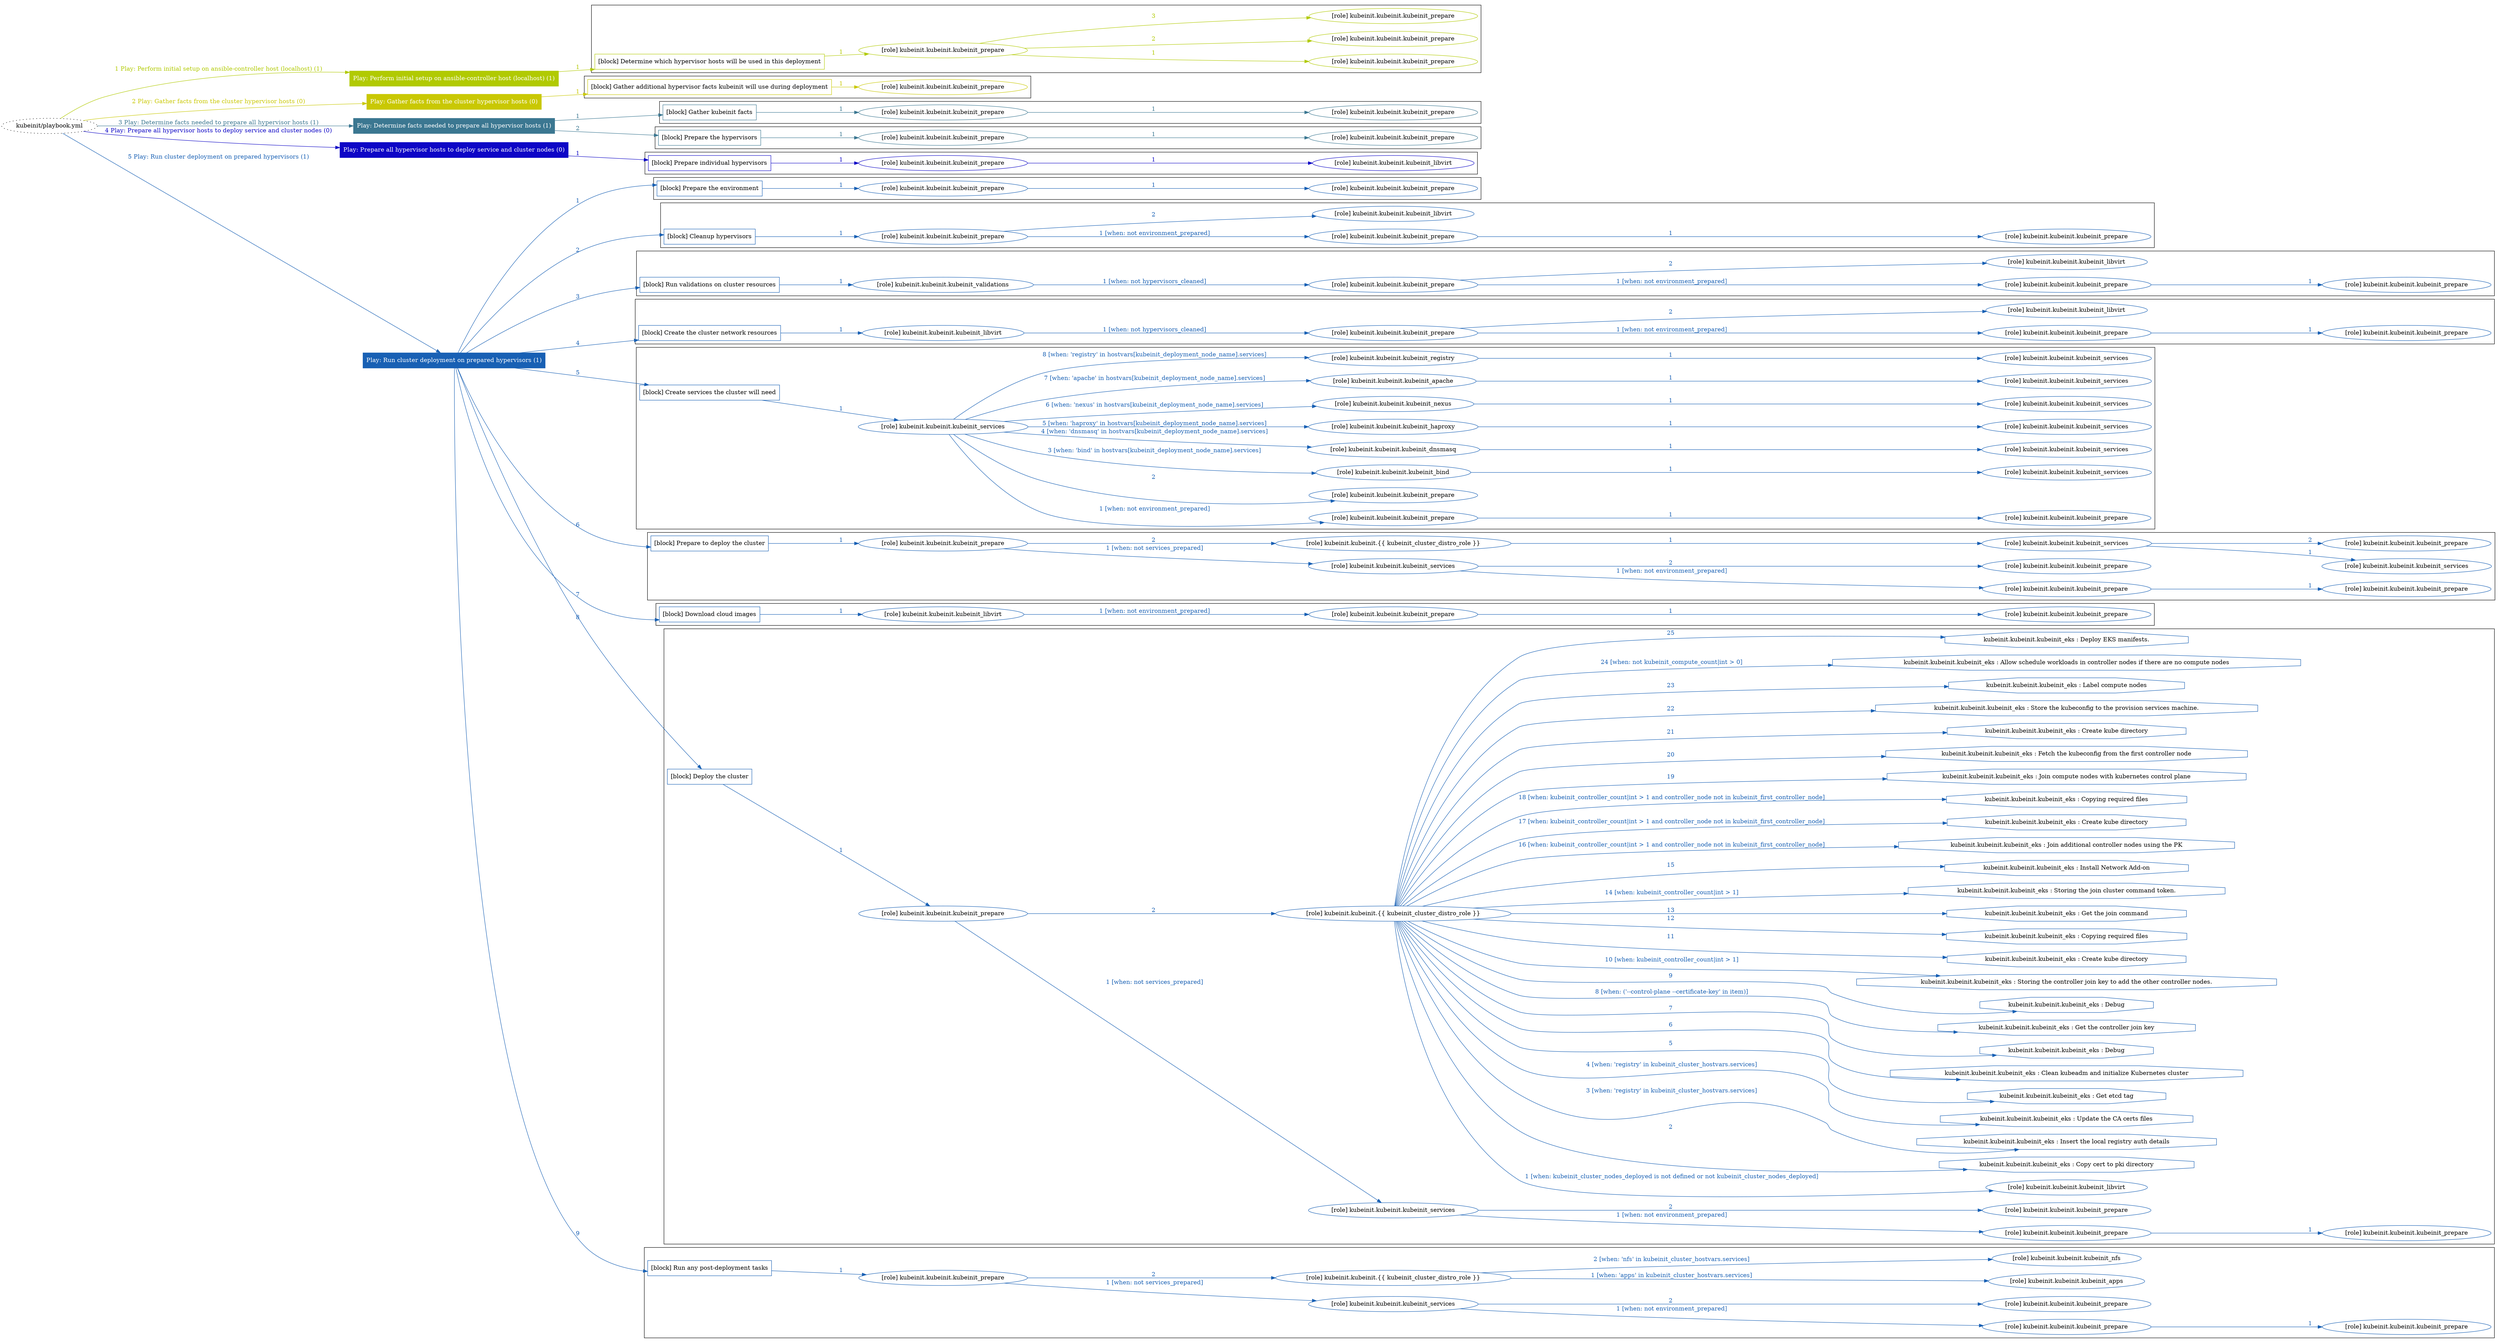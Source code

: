 digraph {
	graph [concentrate=true ordering=in rankdir=LR ratio=fill]
	edge [esep=5 sep=10]
	"kubeinit/playbook.yml" [URL="/home/runner/work/kubeinit/kubeinit/kubeinit/playbook.yml" id=playbook_77372e13 style=dotted]
	"kubeinit/playbook.yml" -> play_0e3b3af1 [label="1 Play: Perform initial setup on ansible-controller host (localhost) (1)" color="#b1ca02" fontcolor="#b1ca02" id=edge_playbook_77372e13_play_0e3b3af1 labeltooltip="1 Play: Perform initial setup on ansible-controller host (localhost) (1)" tooltip="1 Play: Perform initial setup on ansible-controller host (localhost) (1)"]
	subgraph "Play: Perform initial setup on ansible-controller host (localhost) (1)" {
		play_0e3b3af1 [label="Play: Perform initial setup on ansible-controller host (localhost) (1)" URL="/home/runner/work/kubeinit/kubeinit/kubeinit/playbook.yml" color="#b1ca02" fontcolor="#ffffff" id=play_0e3b3af1 shape=box style=filled tooltip=localhost]
		play_0e3b3af1 -> block_0445eff0 [label=1 color="#b1ca02" fontcolor="#b1ca02" id=edge_1_play_0e3b3af1_block_0445eff0 labeltooltip=1 tooltip=1]
		subgraph cluster_block_0445eff0 {
			block_0445eff0 [label="[block] Determine which hypervisor hosts will be used in this deployment" URL="/home/runner/work/kubeinit/kubeinit/kubeinit/playbook.yml" color="#b1ca02" id=block_0445eff0 labeltooltip="Determine which hypervisor hosts will be used in this deployment" shape=box tooltip="Determine which hypervisor hosts will be used in this deployment"]
			block_0445eff0 -> role_f503de17 [label="1 " color="#b1ca02" fontcolor="#b1ca02" id=edge_1_block_0445eff0_role_f503de17 labeltooltip="1 " tooltip="1 "]
			subgraph "kubeinit.kubeinit.kubeinit_prepare" {
				role_f503de17 [label="[role] kubeinit.kubeinit.kubeinit_prepare" URL="/home/runner/work/kubeinit/kubeinit/kubeinit/playbook.yml" color="#b1ca02" id=role_f503de17 tooltip="kubeinit.kubeinit.kubeinit_prepare"]
				role_f503de17 -> role_77267ca1 [label="1 " color="#b1ca02" fontcolor="#b1ca02" id=edge_1_role_f503de17_role_77267ca1 labeltooltip="1 " tooltip="1 "]
				subgraph "kubeinit.kubeinit.kubeinit_prepare" {
					role_77267ca1 [label="[role] kubeinit.kubeinit.kubeinit_prepare" URL="/home/runner/.ansible/collections/ansible_collections/kubeinit/kubeinit/roles/kubeinit_prepare/tasks/build_hypervisors_group.yml" color="#b1ca02" id=role_77267ca1 tooltip="kubeinit.kubeinit.kubeinit_prepare"]
				}
				role_f503de17 -> role_f9009175 [label="2 " color="#b1ca02" fontcolor="#b1ca02" id=edge_2_role_f503de17_role_f9009175 labeltooltip="2 " tooltip="2 "]
				subgraph "kubeinit.kubeinit.kubeinit_prepare" {
					role_f9009175 [label="[role] kubeinit.kubeinit.kubeinit_prepare" URL="/home/runner/.ansible/collections/ansible_collections/kubeinit/kubeinit/roles/kubeinit_prepare/tasks/build_hypervisors_group.yml" color="#b1ca02" id=role_f9009175 tooltip="kubeinit.kubeinit.kubeinit_prepare"]
				}
				role_f503de17 -> role_94e6b5bd [label="3 " color="#b1ca02" fontcolor="#b1ca02" id=edge_3_role_f503de17_role_94e6b5bd labeltooltip="3 " tooltip="3 "]
				subgraph "kubeinit.kubeinit.kubeinit_prepare" {
					role_94e6b5bd [label="[role] kubeinit.kubeinit.kubeinit_prepare" URL="/home/runner/.ansible/collections/ansible_collections/kubeinit/kubeinit/roles/kubeinit_prepare/tasks/build_hypervisors_group.yml" color="#b1ca02" id=role_94e6b5bd tooltip="kubeinit.kubeinit.kubeinit_prepare"]
				}
			}
		}
	}
	"kubeinit/playbook.yml" -> play_bf32e23f [label="2 Play: Gather facts from the cluster hypervisor hosts (0)" color="#c9c803" fontcolor="#c9c803" id=edge_playbook_77372e13_play_bf32e23f labeltooltip="2 Play: Gather facts from the cluster hypervisor hosts (0)" tooltip="2 Play: Gather facts from the cluster hypervisor hosts (0)"]
	subgraph "Play: Gather facts from the cluster hypervisor hosts (0)" {
		play_bf32e23f [label="Play: Gather facts from the cluster hypervisor hosts (0)" URL="/home/runner/work/kubeinit/kubeinit/kubeinit/playbook.yml" color="#c9c803" fontcolor="#ffffff" id=play_bf32e23f shape=box style=filled tooltip="Play: Gather facts from the cluster hypervisor hosts (0)"]
		play_bf32e23f -> block_5cc0347c [label=1 color="#c9c803" fontcolor="#c9c803" id=edge_1_play_bf32e23f_block_5cc0347c labeltooltip=1 tooltip=1]
		subgraph cluster_block_5cc0347c {
			block_5cc0347c [label="[block] Gather additional hypervisor facts kubeinit will use during deployment" URL="/home/runner/work/kubeinit/kubeinit/kubeinit/playbook.yml" color="#c9c803" id=block_5cc0347c labeltooltip="Gather additional hypervisor facts kubeinit will use during deployment" shape=box tooltip="Gather additional hypervisor facts kubeinit will use during deployment"]
			block_5cc0347c -> role_4f2d93f0 [label="1 " color="#c9c803" fontcolor="#c9c803" id=edge_1_block_5cc0347c_role_4f2d93f0 labeltooltip="1 " tooltip="1 "]
			subgraph "kubeinit.kubeinit.kubeinit_prepare" {
				role_4f2d93f0 [label="[role] kubeinit.kubeinit.kubeinit_prepare" URL="/home/runner/work/kubeinit/kubeinit/kubeinit/playbook.yml" color="#c9c803" id=role_4f2d93f0 tooltip="kubeinit.kubeinit.kubeinit_prepare"]
			}
		}
	}
	"kubeinit/playbook.yml" -> play_d82f750b [label="3 Play: Determine facts needed to prepare all hypervisor hosts (1)" color="#3b7791" fontcolor="#3b7791" id=edge_playbook_77372e13_play_d82f750b labeltooltip="3 Play: Determine facts needed to prepare all hypervisor hosts (1)" tooltip="3 Play: Determine facts needed to prepare all hypervisor hosts (1)"]
	subgraph "Play: Determine facts needed to prepare all hypervisor hosts (1)" {
		play_d82f750b [label="Play: Determine facts needed to prepare all hypervisor hosts (1)" URL="/home/runner/work/kubeinit/kubeinit/kubeinit/playbook.yml" color="#3b7791" fontcolor="#ffffff" id=play_d82f750b shape=box style=filled tooltip=localhost]
		play_d82f750b -> block_bbc4fa5a [label=1 color="#3b7791" fontcolor="#3b7791" id=edge_1_play_d82f750b_block_bbc4fa5a labeltooltip=1 tooltip=1]
		subgraph cluster_block_bbc4fa5a {
			block_bbc4fa5a [label="[block] Gather kubeinit facts" URL="/home/runner/work/kubeinit/kubeinit/kubeinit/playbook.yml" color="#3b7791" id=block_bbc4fa5a labeltooltip="Gather kubeinit facts" shape=box tooltip="Gather kubeinit facts"]
			block_bbc4fa5a -> role_95f2d447 [label="1 " color="#3b7791" fontcolor="#3b7791" id=edge_1_block_bbc4fa5a_role_95f2d447 labeltooltip="1 " tooltip="1 "]
			subgraph "kubeinit.kubeinit.kubeinit_prepare" {
				role_95f2d447 [label="[role] kubeinit.kubeinit.kubeinit_prepare" URL="/home/runner/work/kubeinit/kubeinit/kubeinit/playbook.yml" color="#3b7791" id=role_95f2d447 tooltip="kubeinit.kubeinit.kubeinit_prepare"]
				role_95f2d447 -> role_7cb3fdc5 [label="1 " color="#3b7791" fontcolor="#3b7791" id=edge_1_role_95f2d447_role_7cb3fdc5 labeltooltip="1 " tooltip="1 "]
				subgraph "kubeinit.kubeinit.kubeinit_prepare" {
					role_7cb3fdc5 [label="[role] kubeinit.kubeinit.kubeinit_prepare" URL="/home/runner/.ansible/collections/ansible_collections/kubeinit/kubeinit/roles/kubeinit_prepare/tasks/gather_kubeinit_facts.yml" color="#3b7791" id=role_7cb3fdc5 tooltip="kubeinit.kubeinit.kubeinit_prepare"]
				}
			}
		}
		play_d82f750b -> block_ba7059ae [label=2 color="#3b7791" fontcolor="#3b7791" id=edge_2_play_d82f750b_block_ba7059ae labeltooltip=2 tooltip=2]
		subgraph cluster_block_ba7059ae {
			block_ba7059ae [label="[block] Prepare the hypervisors" URL="/home/runner/work/kubeinit/kubeinit/kubeinit/playbook.yml" color="#3b7791" id=block_ba7059ae labeltooltip="Prepare the hypervisors" shape=box tooltip="Prepare the hypervisors"]
			block_ba7059ae -> role_74ba3f06 [label="1 " color="#3b7791" fontcolor="#3b7791" id=edge_1_block_ba7059ae_role_74ba3f06 labeltooltip="1 " tooltip="1 "]
			subgraph "kubeinit.kubeinit.kubeinit_prepare" {
				role_74ba3f06 [label="[role] kubeinit.kubeinit.kubeinit_prepare" URL="/home/runner/work/kubeinit/kubeinit/kubeinit/playbook.yml" color="#3b7791" id=role_74ba3f06 tooltip="kubeinit.kubeinit.kubeinit_prepare"]
				role_74ba3f06 -> role_673b4399 [label="1 " color="#3b7791" fontcolor="#3b7791" id=edge_1_role_74ba3f06_role_673b4399 labeltooltip="1 " tooltip="1 "]
				subgraph "kubeinit.kubeinit.kubeinit_prepare" {
					role_673b4399 [label="[role] kubeinit.kubeinit.kubeinit_prepare" URL="/home/runner/.ansible/collections/ansible_collections/kubeinit/kubeinit/roles/kubeinit_prepare/tasks/gather_kubeinit_facts.yml" color="#3b7791" id=role_673b4399 tooltip="kubeinit.kubeinit.kubeinit_prepare"]
				}
			}
		}
	}
	"kubeinit/playbook.yml" -> play_a57d50a4 [label="4 Play: Prepare all hypervisor hosts to deploy service and cluster nodes (0)" color="#0e06c6" fontcolor="#0e06c6" id=edge_playbook_77372e13_play_a57d50a4 labeltooltip="4 Play: Prepare all hypervisor hosts to deploy service and cluster nodes (0)" tooltip="4 Play: Prepare all hypervisor hosts to deploy service and cluster nodes (0)"]
	subgraph "Play: Prepare all hypervisor hosts to deploy service and cluster nodes (0)" {
		play_a57d50a4 [label="Play: Prepare all hypervisor hosts to deploy service and cluster nodes (0)" URL="/home/runner/work/kubeinit/kubeinit/kubeinit/playbook.yml" color="#0e06c6" fontcolor="#ffffff" id=play_a57d50a4 shape=box style=filled tooltip="Play: Prepare all hypervisor hosts to deploy service and cluster nodes (0)"]
		play_a57d50a4 -> block_faa87b53 [label=1 color="#0e06c6" fontcolor="#0e06c6" id=edge_1_play_a57d50a4_block_faa87b53 labeltooltip=1 tooltip=1]
		subgraph cluster_block_faa87b53 {
			block_faa87b53 [label="[block] Prepare individual hypervisors" URL="/home/runner/work/kubeinit/kubeinit/kubeinit/playbook.yml" color="#0e06c6" id=block_faa87b53 labeltooltip="Prepare individual hypervisors" shape=box tooltip="Prepare individual hypervisors"]
			block_faa87b53 -> role_a1bf0991 [label="1 " color="#0e06c6" fontcolor="#0e06c6" id=edge_1_block_faa87b53_role_a1bf0991 labeltooltip="1 " tooltip="1 "]
			subgraph "kubeinit.kubeinit.kubeinit_prepare" {
				role_a1bf0991 [label="[role] kubeinit.kubeinit.kubeinit_prepare" URL="/home/runner/work/kubeinit/kubeinit/kubeinit/playbook.yml" color="#0e06c6" id=role_a1bf0991 tooltip="kubeinit.kubeinit.kubeinit_prepare"]
				role_a1bf0991 -> role_d83715b1 [label="1 " color="#0e06c6" fontcolor="#0e06c6" id=edge_1_role_a1bf0991_role_d83715b1 labeltooltip="1 " tooltip="1 "]
				subgraph "kubeinit.kubeinit.kubeinit_libvirt" {
					role_d83715b1 [label="[role] kubeinit.kubeinit.kubeinit_libvirt" URL="/home/runner/.ansible/collections/ansible_collections/kubeinit/kubeinit/roles/kubeinit_prepare/tasks/prepare_hypervisor.yml" color="#0e06c6" id=role_d83715b1 tooltip="kubeinit.kubeinit.kubeinit_libvirt"]
				}
			}
		}
	}
	"kubeinit/playbook.yml" -> play_0147cfdc [label="5 Play: Run cluster deployment on prepared hypervisors (1)" color="#1860b4" fontcolor="#1860b4" id=edge_playbook_77372e13_play_0147cfdc labeltooltip="5 Play: Run cluster deployment on prepared hypervisors (1)" tooltip="5 Play: Run cluster deployment on prepared hypervisors (1)"]
	subgraph "Play: Run cluster deployment on prepared hypervisors (1)" {
		play_0147cfdc [label="Play: Run cluster deployment on prepared hypervisors (1)" URL="/home/runner/work/kubeinit/kubeinit/kubeinit/playbook.yml" color="#1860b4" fontcolor="#ffffff" id=play_0147cfdc shape=box style=filled tooltip=localhost]
		play_0147cfdc -> block_b916e895 [label=1 color="#1860b4" fontcolor="#1860b4" id=edge_1_play_0147cfdc_block_b916e895 labeltooltip=1 tooltip=1]
		subgraph cluster_block_b916e895 {
			block_b916e895 [label="[block] Prepare the environment" URL="/home/runner/work/kubeinit/kubeinit/kubeinit/playbook.yml" color="#1860b4" id=block_b916e895 labeltooltip="Prepare the environment" shape=box tooltip="Prepare the environment"]
			block_b916e895 -> role_4ba0d295 [label="1 " color="#1860b4" fontcolor="#1860b4" id=edge_1_block_b916e895_role_4ba0d295 labeltooltip="1 " tooltip="1 "]
			subgraph "kubeinit.kubeinit.kubeinit_prepare" {
				role_4ba0d295 [label="[role] kubeinit.kubeinit.kubeinit_prepare" URL="/home/runner/work/kubeinit/kubeinit/kubeinit/playbook.yml" color="#1860b4" id=role_4ba0d295 tooltip="kubeinit.kubeinit.kubeinit_prepare"]
				role_4ba0d295 -> role_379ea1e7 [label="1 " color="#1860b4" fontcolor="#1860b4" id=edge_1_role_4ba0d295_role_379ea1e7 labeltooltip="1 " tooltip="1 "]
				subgraph "kubeinit.kubeinit.kubeinit_prepare" {
					role_379ea1e7 [label="[role] kubeinit.kubeinit.kubeinit_prepare" URL="/home/runner/.ansible/collections/ansible_collections/kubeinit/kubeinit/roles/kubeinit_prepare/tasks/gather_kubeinit_facts.yml" color="#1860b4" id=role_379ea1e7 tooltip="kubeinit.kubeinit.kubeinit_prepare"]
				}
			}
		}
		play_0147cfdc -> block_02407e99 [label=2 color="#1860b4" fontcolor="#1860b4" id=edge_2_play_0147cfdc_block_02407e99 labeltooltip=2 tooltip=2]
		subgraph cluster_block_02407e99 {
			block_02407e99 [label="[block] Cleanup hypervisors" URL="/home/runner/work/kubeinit/kubeinit/kubeinit/playbook.yml" color="#1860b4" id=block_02407e99 labeltooltip="Cleanup hypervisors" shape=box tooltip="Cleanup hypervisors"]
			block_02407e99 -> role_e2b291c6 [label="1 " color="#1860b4" fontcolor="#1860b4" id=edge_1_block_02407e99_role_e2b291c6 labeltooltip="1 " tooltip="1 "]
			subgraph "kubeinit.kubeinit.kubeinit_prepare" {
				role_e2b291c6 [label="[role] kubeinit.kubeinit.kubeinit_prepare" URL="/home/runner/work/kubeinit/kubeinit/kubeinit/playbook.yml" color="#1860b4" id=role_e2b291c6 tooltip="kubeinit.kubeinit.kubeinit_prepare"]
				role_e2b291c6 -> role_c57d0f94 [label="1 [when: not environment_prepared]" color="#1860b4" fontcolor="#1860b4" id=edge_1_role_e2b291c6_role_c57d0f94 labeltooltip="1 [when: not environment_prepared]" tooltip="1 [when: not environment_prepared]"]
				subgraph "kubeinit.kubeinit.kubeinit_prepare" {
					role_c57d0f94 [label="[role] kubeinit.kubeinit.kubeinit_prepare" URL="/home/runner/.ansible/collections/ansible_collections/kubeinit/kubeinit/roles/kubeinit_prepare/tasks/cleanup_hypervisors.yml" color="#1860b4" id=role_c57d0f94 tooltip="kubeinit.kubeinit.kubeinit_prepare"]
					role_c57d0f94 -> role_6fcb90e9 [label="1 " color="#1860b4" fontcolor="#1860b4" id=edge_1_role_c57d0f94_role_6fcb90e9 labeltooltip="1 " tooltip="1 "]
					subgraph "kubeinit.kubeinit.kubeinit_prepare" {
						role_6fcb90e9 [label="[role] kubeinit.kubeinit.kubeinit_prepare" URL="/home/runner/.ansible/collections/ansible_collections/kubeinit/kubeinit/roles/kubeinit_prepare/tasks/gather_kubeinit_facts.yml" color="#1860b4" id=role_6fcb90e9 tooltip="kubeinit.kubeinit.kubeinit_prepare"]
					}
				}
				role_e2b291c6 -> role_5ce1c033 [label="2 " color="#1860b4" fontcolor="#1860b4" id=edge_2_role_e2b291c6_role_5ce1c033 labeltooltip="2 " tooltip="2 "]
				subgraph "kubeinit.kubeinit.kubeinit_libvirt" {
					role_5ce1c033 [label="[role] kubeinit.kubeinit.kubeinit_libvirt" URL="/home/runner/.ansible/collections/ansible_collections/kubeinit/kubeinit/roles/kubeinit_prepare/tasks/cleanup_hypervisors.yml" color="#1860b4" id=role_5ce1c033 tooltip="kubeinit.kubeinit.kubeinit_libvirt"]
				}
			}
		}
		play_0147cfdc -> block_02727ebb [label=3 color="#1860b4" fontcolor="#1860b4" id=edge_3_play_0147cfdc_block_02727ebb labeltooltip=3 tooltip=3]
		subgraph cluster_block_02727ebb {
			block_02727ebb [label="[block] Run validations on cluster resources" URL="/home/runner/work/kubeinit/kubeinit/kubeinit/playbook.yml" color="#1860b4" id=block_02727ebb labeltooltip="Run validations on cluster resources" shape=box tooltip="Run validations on cluster resources"]
			block_02727ebb -> role_398e5667 [label="1 " color="#1860b4" fontcolor="#1860b4" id=edge_1_block_02727ebb_role_398e5667 labeltooltip="1 " tooltip="1 "]
			subgraph "kubeinit.kubeinit.kubeinit_validations" {
				role_398e5667 [label="[role] kubeinit.kubeinit.kubeinit_validations" URL="/home/runner/work/kubeinit/kubeinit/kubeinit/playbook.yml" color="#1860b4" id=role_398e5667 tooltip="kubeinit.kubeinit.kubeinit_validations"]
				role_398e5667 -> role_38ceff5c [label="1 [when: not hypervisors_cleaned]" color="#1860b4" fontcolor="#1860b4" id=edge_1_role_398e5667_role_38ceff5c labeltooltip="1 [when: not hypervisors_cleaned]" tooltip="1 [when: not hypervisors_cleaned]"]
				subgraph "kubeinit.kubeinit.kubeinit_prepare" {
					role_38ceff5c [label="[role] kubeinit.kubeinit.kubeinit_prepare" URL="/home/runner/.ansible/collections/ansible_collections/kubeinit/kubeinit/roles/kubeinit_validations/tasks/main.yml" color="#1860b4" id=role_38ceff5c tooltip="kubeinit.kubeinit.kubeinit_prepare"]
					role_38ceff5c -> role_bdabe5c6 [label="1 [when: not environment_prepared]" color="#1860b4" fontcolor="#1860b4" id=edge_1_role_38ceff5c_role_bdabe5c6 labeltooltip="1 [when: not environment_prepared]" tooltip="1 [when: not environment_prepared]"]
					subgraph "kubeinit.kubeinit.kubeinit_prepare" {
						role_bdabe5c6 [label="[role] kubeinit.kubeinit.kubeinit_prepare" URL="/home/runner/.ansible/collections/ansible_collections/kubeinit/kubeinit/roles/kubeinit_prepare/tasks/cleanup_hypervisors.yml" color="#1860b4" id=role_bdabe5c6 tooltip="kubeinit.kubeinit.kubeinit_prepare"]
						role_bdabe5c6 -> role_8c00fa25 [label="1 " color="#1860b4" fontcolor="#1860b4" id=edge_1_role_bdabe5c6_role_8c00fa25 labeltooltip="1 " tooltip="1 "]
						subgraph "kubeinit.kubeinit.kubeinit_prepare" {
							role_8c00fa25 [label="[role] kubeinit.kubeinit.kubeinit_prepare" URL="/home/runner/.ansible/collections/ansible_collections/kubeinit/kubeinit/roles/kubeinit_prepare/tasks/gather_kubeinit_facts.yml" color="#1860b4" id=role_8c00fa25 tooltip="kubeinit.kubeinit.kubeinit_prepare"]
						}
					}
					role_38ceff5c -> role_7ade69cd [label="2 " color="#1860b4" fontcolor="#1860b4" id=edge_2_role_38ceff5c_role_7ade69cd labeltooltip="2 " tooltip="2 "]
					subgraph "kubeinit.kubeinit.kubeinit_libvirt" {
						role_7ade69cd [label="[role] kubeinit.kubeinit.kubeinit_libvirt" URL="/home/runner/.ansible/collections/ansible_collections/kubeinit/kubeinit/roles/kubeinit_prepare/tasks/cleanup_hypervisors.yml" color="#1860b4" id=role_7ade69cd tooltip="kubeinit.kubeinit.kubeinit_libvirt"]
					}
				}
			}
		}
		play_0147cfdc -> block_fc6b893e [label=4 color="#1860b4" fontcolor="#1860b4" id=edge_4_play_0147cfdc_block_fc6b893e labeltooltip=4 tooltip=4]
		subgraph cluster_block_fc6b893e {
			block_fc6b893e [label="[block] Create the cluster network resources" URL="/home/runner/work/kubeinit/kubeinit/kubeinit/playbook.yml" color="#1860b4" id=block_fc6b893e labeltooltip="Create the cluster network resources" shape=box tooltip="Create the cluster network resources"]
			block_fc6b893e -> role_a9d00a20 [label="1 " color="#1860b4" fontcolor="#1860b4" id=edge_1_block_fc6b893e_role_a9d00a20 labeltooltip="1 " tooltip="1 "]
			subgraph "kubeinit.kubeinit.kubeinit_libvirt" {
				role_a9d00a20 [label="[role] kubeinit.kubeinit.kubeinit_libvirt" URL="/home/runner/work/kubeinit/kubeinit/kubeinit/playbook.yml" color="#1860b4" id=role_a9d00a20 tooltip="kubeinit.kubeinit.kubeinit_libvirt"]
				role_a9d00a20 -> role_1cde4eac [label="1 [when: not hypervisors_cleaned]" color="#1860b4" fontcolor="#1860b4" id=edge_1_role_a9d00a20_role_1cde4eac labeltooltip="1 [when: not hypervisors_cleaned]" tooltip="1 [when: not hypervisors_cleaned]"]
				subgraph "kubeinit.kubeinit.kubeinit_prepare" {
					role_1cde4eac [label="[role] kubeinit.kubeinit.kubeinit_prepare" URL="/home/runner/.ansible/collections/ansible_collections/kubeinit/kubeinit/roles/kubeinit_libvirt/tasks/create_network.yml" color="#1860b4" id=role_1cde4eac tooltip="kubeinit.kubeinit.kubeinit_prepare"]
					role_1cde4eac -> role_875db06e [label="1 [when: not environment_prepared]" color="#1860b4" fontcolor="#1860b4" id=edge_1_role_1cde4eac_role_875db06e labeltooltip="1 [when: not environment_prepared]" tooltip="1 [when: not environment_prepared]"]
					subgraph "kubeinit.kubeinit.kubeinit_prepare" {
						role_875db06e [label="[role] kubeinit.kubeinit.kubeinit_prepare" URL="/home/runner/.ansible/collections/ansible_collections/kubeinit/kubeinit/roles/kubeinit_prepare/tasks/cleanup_hypervisors.yml" color="#1860b4" id=role_875db06e tooltip="kubeinit.kubeinit.kubeinit_prepare"]
						role_875db06e -> role_40f0a864 [label="1 " color="#1860b4" fontcolor="#1860b4" id=edge_1_role_875db06e_role_40f0a864 labeltooltip="1 " tooltip="1 "]
						subgraph "kubeinit.kubeinit.kubeinit_prepare" {
							role_40f0a864 [label="[role] kubeinit.kubeinit.kubeinit_prepare" URL="/home/runner/.ansible/collections/ansible_collections/kubeinit/kubeinit/roles/kubeinit_prepare/tasks/gather_kubeinit_facts.yml" color="#1860b4" id=role_40f0a864 tooltip="kubeinit.kubeinit.kubeinit_prepare"]
						}
					}
					role_1cde4eac -> role_d6a91704 [label="2 " color="#1860b4" fontcolor="#1860b4" id=edge_2_role_1cde4eac_role_d6a91704 labeltooltip="2 " tooltip="2 "]
					subgraph "kubeinit.kubeinit.kubeinit_libvirt" {
						role_d6a91704 [label="[role] kubeinit.kubeinit.kubeinit_libvirt" URL="/home/runner/.ansible/collections/ansible_collections/kubeinit/kubeinit/roles/kubeinit_prepare/tasks/cleanup_hypervisors.yml" color="#1860b4" id=role_d6a91704 tooltip="kubeinit.kubeinit.kubeinit_libvirt"]
					}
				}
			}
		}
		play_0147cfdc -> block_38877546 [label=5 color="#1860b4" fontcolor="#1860b4" id=edge_5_play_0147cfdc_block_38877546 labeltooltip=5 tooltip=5]
		subgraph cluster_block_38877546 {
			block_38877546 [label="[block] Create services the cluster will need" URL="/home/runner/work/kubeinit/kubeinit/kubeinit/playbook.yml" color="#1860b4" id=block_38877546 labeltooltip="Create services the cluster will need" shape=box tooltip="Create services the cluster will need"]
			block_38877546 -> role_c2758065 [label="1 " color="#1860b4" fontcolor="#1860b4" id=edge_1_block_38877546_role_c2758065 labeltooltip="1 " tooltip="1 "]
			subgraph "kubeinit.kubeinit.kubeinit_services" {
				role_c2758065 [label="[role] kubeinit.kubeinit.kubeinit_services" URL="/home/runner/work/kubeinit/kubeinit/kubeinit/playbook.yml" color="#1860b4" id=role_c2758065 tooltip="kubeinit.kubeinit.kubeinit_services"]
				role_c2758065 -> role_f6609be7 [label="1 [when: not environment_prepared]" color="#1860b4" fontcolor="#1860b4" id=edge_1_role_c2758065_role_f6609be7 labeltooltip="1 [when: not environment_prepared]" tooltip="1 [when: not environment_prepared]"]
				subgraph "kubeinit.kubeinit.kubeinit_prepare" {
					role_f6609be7 [label="[role] kubeinit.kubeinit.kubeinit_prepare" URL="/home/runner/.ansible/collections/ansible_collections/kubeinit/kubeinit/roles/kubeinit_services/tasks/main.yml" color="#1860b4" id=role_f6609be7 tooltip="kubeinit.kubeinit.kubeinit_prepare"]
					role_f6609be7 -> role_5d0e81d0 [label="1 " color="#1860b4" fontcolor="#1860b4" id=edge_1_role_f6609be7_role_5d0e81d0 labeltooltip="1 " tooltip="1 "]
					subgraph "kubeinit.kubeinit.kubeinit_prepare" {
						role_5d0e81d0 [label="[role] kubeinit.kubeinit.kubeinit_prepare" URL="/home/runner/.ansible/collections/ansible_collections/kubeinit/kubeinit/roles/kubeinit_prepare/tasks/gather_kubeinit_facts.yml" color="#1860b4" id=role_5d0e81d0 tooltip="kubeinit.kubeinit.kubeinit_prepare"]
					}
				}
				role_c2758065 -> role_169592f6 [label="2 " color="#1860b4" fontcolor="#1860b4" id=edge_2_role_c2758065_role_169592f6 labeltooltip="2 " tooltip="2 "]
				subgraph "kubeinit.kubeinit.kubeinit_prepare" {
					role_169592f6 [label="[role] kubeinit.kubeinit.kubeinit_prepare" URL="/home/runner/.ansible/collections/ansible_collections/kubeinit/kubeinit/roles/kubeinit_services/tasks/00_create_service_pod.yml" color="#1860b4" id=role_169592f6 tooltip="kubeinit.kubeinit.kubeinit_prepare"]
				}
				role_c2758065 -> role_076ca0b4 [label="3 [when: 'bind' in hostvars[kubeinit_deployment_node_name].services]" color="#1860b4" fontcolor="#1860b4" id=edge_3_role_c2758065_role_076ca0b4 labeltooltip="3 [when: 'bind' in hostvars[kubeinit_deployment_node_name].services]" tooltip="3 [when: 'bind' in hostvars[kubeinit_deployment_node_name].services]"]
				subgraph "kubeinit.kubeinit.kubeinit_bind" {
					role_076ca0b4 [label="[role] kubeinit.kubeinit.kubeinit_bind" URL="/home/runner/.ansible/collections/ansible_collections/kubeinit/kubeinit/roles/kubeinit_services/tasks/start_services_containers.yml" color="#1860b4" id=role_076ca0b4 tooltip="kubeinit.kubeinit.kubeinit_bind"]
					role_076ca0b4 -> role_0c4cdc84 [label="1 " color="#1860b4" fontcolor="#1860b4" id=edge_1_role_076ca0b4_role_0c4cdc84 labeltooltip="1 " tooltip="1 "]
					subgraph "kubeinit.kubeinit.kubeinit_services" {
						role_0c4cdc84 [label="[role] kubeinit.kubeinit.kubeinit_services" URL="/home/runner/.ansible/collections/ansible_collections/kubeinit/kubeinit/roles/kubeinit_bind/tasks/main.yml" color="#1860b4" id=role_0c4cdc84 tooltip="kubeinit.kubeinit.kubeinit_services"]
					}
				}
				role_c2758065 -> role_dffef94b [label="4 [when: 'dnsmasq' in hostvars[kubeinit_deployment_node_name].services]" color="#1860b4" fontcolor="#1860b4" id=edge_4_role_c2758065_role_dffef94b labeltooltip="4 [when: 'dnsmasq' in hostvars[kubeinit_deployment_node_name].services]" tooltip="4 [when: 'dnsmasq' in hostvars[kubeinit_deployment_node_name].services]"]
				subgraph "kubeinit.kubeinit.kubeinit_dnsmasq" {
					role_dffef94b [label="[role] kubeinit.kubeinit.kubeinit_dnsmasq" URL="/home/runner/.ansible/collections/ansible_collections/kubeinit/kubeinit/roles/kubeinit_services/tasks/start_services_containers.yml" color="#1860b4" id=role_dffef94b tooltip="kubeinit.kubeinit.kubeinit_dnsmasq"]
					role_dffef94b -> role_eb633ccb [label="1 " color="#1860b4" fontcolor="#1860b4" id=edge_1_role_dffef94b_role_eb633ccb labeltooltip="1 " tooltip="1 "]
					subgraph "kubeinit.kubeinit.kubeinit_services" {
						role_eb633ccb [label="[role] kubeinit.kubeinit.kubeinit_services" URL="/home/runner/.ansible/collections/ansible_collections/kubeinit/kubeinit/roles/kubeinit_dnsmasq/tasks/main.yml" color="#1860b4" id=role_eb633ccb tooltip="kubeinit.kubeinit.kubeinit_services"]
					}
				}
				role_c2758065 -> role_cc34d663 [label="5 [when: 'haproxy' in hostvars[kubeinit_deployment_node_name].services]" color="#1860b4" fontcolor="#1860b4" id=edge_5_role_c2758065_role_cc34d663 labeltooltip="5 [when: 'haproxy' in hostvars[kubeinit_deployment_node_name].services]" tooltip="5 [when: 'haproxy' in hostvars[kubeinit_deployment_node_name].services]"]
				subgraph "kubeinit.kubeinit.kubeinit_haproxy" {
					role_cc34d663 [label="[role] kubeinit.kubeinit.kubeinit_haproxy" URL="/home/runner/.ansible/collections/ansible_collections/kubeinit/kubeinit/roles/kubeinit_services/tasks/start_services_containers.yml" color="#1860b4" id=role_cc34d663 tooltip="kubeinit.kubeinit.kubeinit_haproxy"]
					role_cc34d663 -> role_af8725b5 [label="1 " color="#1860b4" fontcolor="#1860b4" id=edge_1_role_cc34d663_role_af8725b5 labeltooltip="1 " tooltip="1 "]
					subgraph "kubeinit.kubeinit.kubeinit_services" {
						role_af8725b5 [label="[role] kubeinit.kubeinit.kubeinit_services" URL="/home/runner/.ansible/collections/ansible_collections/kubeinit/kubeinit/roles/kubeinit_haproxy/tasks/main.yml" color="#1860b4" id=role_af8725b5 tooltip="kubeinit.kubeinit.kubeinit_services"]
					}
				}
				role_c2758065 -> role_f4b1acea [label="6 [when: 'nexus' in hostvars[kubeinit_deployment_node_name].services]" color="#1860b4" fontcolor="#1860b4" id=edge_6_role_c2758065_role_f4b1acea labeltooltip="6 [when: 'nexus' in hostvars[kubeinit_deployment_node_name].services]" tooltip="6 [when: 'nexus' in hostvars[kubeinit_deployment_node_name].services]"]
				subgraph "kubeinit.kubeinit.kubeinit_nexus" {
					role_f4b1acea [label="[role] kubeinit.kubeinit.kubeinit_nexus" URL="/home/runner/.ansible/collections/ansible_collections/kubeinit/kubeinit/roles/kubeinit_services/tasks/start_services_containers.yml" color="#1860b4" id=role_f4b1acea tooltip="kubeinit.kubeinit.kubeinit_nexus"]
					role_f4b1acea -> role_02f6371a [label="1 " color="#1860b4" fontcolor="#1860b4" id=edge_1_role_f4b1acea_role_02f6371a labeltooltip="1 " tooltip="1 "]
					subgraph "kubeinit.kubeinit.kubeinit_services" {
						role_02f6371a [label="[role] kubeinit.kubeinit.kubeinit_services" URL="/home/runner/.ansible/collections/ansible_collections/kubeinit/kubeinit/roles/kubeinit_nexus/tasks/main.yml" color="#1860b4" id=role_02f6371a tooltip="kubeinit.kubeinit.kubeinit_services"]
					}
				}
				role_c2758065 -> role_a93e911d [label="7 [when: 'apache' in hostvars[kubeinit_deployment_node_name].services]" color="#1860b4" fontcolor="#1860b4" id=edge_7_role_c2758065_role_a93e911d labeltooltip="7 [when: 'apache' in hostvars[kubeinit_deployment_node_name].services]" tooltip="7 [when: 'apache' in hostvars[kubeinit_deployment_node_name].services]"]
				subgraph "kubeinit.kubeinit.kubeinit_apache" {
					role_a93e911d [label="[role] kubeinit.kubeinit.kubeinit_apache" URL="/home/runner/.ansible/collections/ansible_collections/kubeinit/kubeinit/roles/kubeinit_services/tasks/start_services_containers.yml" color="#1860b4" id=role_a93e911d tooltip="kubeinit.kubeinit.kubeinit_apache"]
					role_a93e911d -> role_a4f68a8e [label="1 " color="#1860b4" fontcolor="#1860b4" id=edge_1_role_a93e911d_role_a4f68a8e labeltooltip="1 " tooltip="1 "]
					subgraph "kubeinit.kubeinit.kubeinit_services" {
						role_a4f68a8e [label="[role] kubeinit.kubeinit.kubeinit_services" URL="/home/runner/.ansible/collections/ansible_collections/kubeinit/kubeinit/roles/kubeinit_apache/tasks/main.yml" color="#1860b4" id=role_a4f68a8e tooltip="kubeinit.kubeinit.kubeinit_services"]
					}
				}
				role_c2758065 -> role_5683e207 [label="8 [when: 'registry' in hostvars[kubeinit_deployment_node_name].services]" color="#1860b4" fontcolor="#1860b4" id=edge_8_role_c2758065_role_5683e207 labeltooltip="8 [when: 'registry' in hostvars[kubeinit_deployment_node_name].services]" tooltip="8 [when: 'registry' in hostvars[kubeinit_deployment_node_name].services]"]
				subgraph "kubeinit.kubeinit.kubeinit_registry" {
					role_5683e207 [label="[role] kubeinit.kubeinit.kubeinit_registry" URL="/home/runner/.ansible/collections/ansible_collections/kubeinit/kubeinit/roles/kubeinit_services/tasks/start_services_containers.yml" color="#1860b4" id=role_5683e207 tooltip="kubeinit.kubeinit.kubeinit_registry"]
					role_5683e207 -> role_c41139c7 [label="1 " color="#1860b4" fontcolor="#1860b4" id=edge_1_role_5683e207_role_c41139c7 labeltooltip="1 " tooltip="1 "]
					subgraph "kubeinit.kubeinit.kubeinit_services" {
						role_c41139c7 [label="[role] kubeinit.kubeinit.kubeinit_services" URL="/home/runner/.ansible/collections/ansible_collections/kubeinit/kubeinit/roles/kubeinit_registry/tasks/main.yml" color="#1860b4" id=role_c41139c7 tooltip="kubeinit.kubeinit.kubeinit_services"]
					}
				}
			}
		}
		play_0147cfdc -> block_8c77aeac [label=6 color="#1860b4" fontcolor="#1860b4" id=edge_6_play_0147cfdc_block_8c77aeac labeltooltip=6 tooltip=6]
		subgraph cluster_block_8c77aeac {
			block_8c77aeac [label="[block] Prepare to deploy the cluster" URL="/home/runner/work/kubeinit/kubeinit/kubeinit/playbook.yml" color="#1860b4" id=block_8c77aeac labeltooltip="Prepare to deploy the cluster" shape=box tooltip="Prepare to deploy the cluster"]
			block_8c77aeac -> role_afeeda95 [label="1 " color="#1860b4" fontcolor="#1860b4" id=edge_1_block_8c77aeac_role_afeeda95 labeltooltip="1 " tooltip="1 "]
			subgraph "kubeinit.kubeinit.kubeinit_prepare" {
				role_afeeda95 [label="[role] kubeinit.kubeinit.kubeinit_prepare" URL="/home/runner/work/kubeinit/kubeinit/kubeinit/playbook.yml" color="#1860b4" id=role_afeeda95 tooltip="kubeinit.kubeinit.kubeinit_prepare"]
				role_afeeda95 -> role_5adf272b [label="1 [when: not services_prepared]" color="#1860b4" fontcolor="#1860b4" id=edge_1_role_afeeda95_role_5adf272b labeltooltip="1 [when: not services_prepared]" tooltip="1 [when: not services_prepared]"]
				subgraph "kubeinit.kubeinit.kubeinit_services" {
					role_5adf272b [label="[role] kubeinit.kubeinit.kubeinit_services" URL="/home/runner/.ansible/collections/ansible_collections/kubeinit/kubeinit/roles/kubeinit_prepare/tasks/prepare_cluster.yml" color="#1860b4" id=role_5adf272b tooltip="kubeinit.kubeinit.kubeinit_services"]
					role_5adf272b -> role_7f6e74de [label="1 [when: not environment_prepared]" color="#1860b4" fontcolor="#1860b4" id=edge_1_role_5adf272b_role_7f6e74de labeltooltip="1 [when: not environment_prepared]" tooltip="1 [when: not environment_prepared]"]
					subgraph "kubeinit.kubeinit.kubeinit_prepare" {
						role_7f6e74de [label="[role] kubeinit.kubeinit.kubeinit_prepare" URL="/home/runner/.ansible/collections/ansible_collections/kubeinit/kubeinit/roles/kubeinit_services/tasks/prepare_services.yml" color="#1860b4" id=role_7f6e74de tooltip="kubeinit.kubeinit.kubeinit_prepare"]
						role_7f6e74de -> role_e005e3b2 [label="1 " color="#1860b4" fontcolor="#1860b4" id=edge_1_role_7f6e74de_role_e005e3b2 labeltooltip="1 " tooltip="1 "]
						subgraph "kubeinit.kubeinit.kubeinit_prepare" {
							role_e005e3b2 [label="[role] kubeinit.kubeinit.kubeinit_prepare" URL="/home/runner/.ansible/collections/ansible_collections/kubeinit/kubeinit/roles/kubeinit_prepare/tasks/gather_kubeinit_facts.yml" color="#1860b4" id=role_e005e3b2 tooltip="kubeinit.kubeinit.kubeinit_prepare"]
						}
					}
					role_5adf272b -> role_88d09e14 [label="2 " color="#1860b4" fontcolor="#1860b4" id=edge_2_role_5adf272b_role_88d09e14 labeltooltip="2 " tooltip="2 "]
					subgraph "kubeinit.kubeinit.kubeinit_prepare" {
						role_88d09e14 [label="[role] kubeinit.kubeinit.kubeinit_prepare" URL="/home/runner/.ansible/collections/ansible_collections/kubeinit/kubeinit/roles/kubeinit_services/tasks/prepare_services.yml" color="#1860b4" id=role_88d09e14 tooltip="kubeinit.kubeinit.kubeinit_prepare"]
					}
				}
				role_afeeda95 -> role_9470b791 [label="2 " color="#1860b4" fontcolor="#1860b4" id=edge_2_role_afeeda95_role_9470b791 labeltooltip="2 " tooltip="2 "]
				subgraph "kubeinit.kubeinit.{{ kubeinit_cluster_distro_role }}" {
					role_9470b791 [label="[role] kubeinit.kubeinit.{{ kubeinit_cluster_distro_role }}" URL="/home/runner/.ansible/collections/ansible_collections/kubeinit/kubeinit/roles/kubeinit_prepare/tasks/prepare_cluster.yml" color="#1860b4" id=role_9470b791 tooltip="kubeinit.kubeinit.{{ kubeinit_cluster_distro_role }}"]
					role_9470b791 -> role_f78f0592 [label="1 " color="#1860b4" fontcolor="#1860b4" id=edge_1_role_9470b791_role_f78f0592 labeltooltip="1 " tooltip="1 "]
					subgraph "kubeinit.kubeinit.kubeinit_services" {
						role_f78f0592 [label="[role] kubeinit.kubeinit.kubeinit_services" URL="/home/runner/.ansible/collections/ansible_collections/kubeinit/kubeinit/roles/kubeinit_eks/tasks/prepare_cluster.yml" color="#1860b4" id=role_f78f0592 tooltip="kubeinit.kubeinit.kubeinit_services"]
						role_f78f0592 -> role_3359c64f [label="1 " color="#1860b4" fontcolor="#1860b4" id=edge_1_role_f78f0592_role_3359c64f labeltooltip="1 " tooltip="1 "]
						subgraph "kubeinit.kubeinit.kubeinit_services" {
							role_3359c64f [label="[role] kubeinit.kubeinit.kubeinit_services" URL="/home/runner/.ansible/collections/ansible_collections/kubeinit/kubeinit/roles/kubeinit_services/tasks/create_provision_container.yml" color="#1860b4" id=role_3359c64f tooltip="kubeinit.kubeinit.kubeinit_services"]
						}
						role_f78f0592 -> role_17aec27d [label="2 " color="#1860b4" fontcolor="#1860b4" id=edge_2_role_f78f0592_role_17aec27d labeltooltip="2 " tooltip="2 "]
						subgraph "kubeinit.kubeinit.kubeinit_prepare" {
							role_17aec27d [label="[role] kubeinit.kubeinit.kubeinit_prepare" URL="/home/runner/.ansible/collections/ansible_collections/kubeinit/kubeinit/roles/kubeinit_services/tasks/create_provision_container.yml" color="#1860b4" id=role_17aec27d tooltip="kubeinit.kubeinit.kubeinit_prepare"]
						}
					}
				}
			}
		}
		play_0147cfdc -> block_26436dc6 [label=7 color="#1860b4" fontcolor="#1860b4" id=edge_7_play_0147cfdc_block_26436dc6 labeltooltip=7 tooltip=7]
		subgraph cluster_block_26436dc6 {
			block_26436dc6 [label="[block] Download cloud images" URL="/home/runner/work/kubeinit/kubeinit/kubeinit/playbook.yml" color="#1860b4" id=block_26436dc6 labeltooltip="Download cloud images" shape=box tooltip="Download cloud images"]
			block_26436dc6 -> role_34f19c20 [label="1 " color="#1860b4" fontcolor="#1860b4" id=edge_1_block_26436dc6_role_34f19c20 labeltooltip="1 " tooltip="1 "]
			subgraph "kubeinit.kubeinit.kubeinit_libvirt" {
				role_34f19c20 [label="[role] kubeinit.kubeinit.kubeinit_libvirt" URL="/home/runner/work/kubeinit/kubeinit/kubeinit/playbook.yml" color="#1860b4" id=role_34f19c20 tooltip="kubeinit.kubeinit.kubeinit_libvirt"]
				role_34f19c20 -> role_9e2179c7 [label="1 [when: not environment_prepared]" color="#1860b4" fontcolor="#1860b4" id=edge_1_role_34f19c20_role_9e2179c7 labeltooltip="1 [when: not environment_prepared]" tooltip="1 [when: not environment_prepared]"]
				subgraph "kubeinit.kubeinit.kubeinit_prepare" {
					role_9e2179c7 [label="[role] kubeinit.kubeinit.kubeinit_prepare" URL="/home/runner/.ansible/collections/ansible_collections/kubeinit/kubeinit/roles/kubeinit_libvirt/tasks/download_cloud_images.yml" color="#1860b4" id=role_9e2179c7 tooltip="kubeinit.kubeinit.kubeinit_prepare"]
					role_9e2179c7 -> role_8e007291 [label="1 " color="#1860b4" fontcolor="#1860b4" id=edge_1_role_9e2179c7_role_8e007291 labeltooltip="1 " tooltip="1 "]
					subgraph "kubeinit.kubeinit.kubeinit_prepare" {
						role_8e007291 [label="[role] kubeinit.kubeinit.kubeinit_prepare" URL="/home/runner/.ansible/collections/ansible_collections/kubeinit/kubeinit/roles/kubeinit_prepare/tasks/gather_kubeinit_facts.yml" color="#1860b4" id=role_8e007291 tooltip="kubeinit.kubeinit.kubeinit_prepare"]
					}
				}
			}
		}
		play_0147cfdc -> block_ffeff0af [label=8 color="#1860b4" fontcolor="#1860b4" id=edge_8_play_0147cfdc_block_ffeff0af labeltooltip=8 tooltip=8]
		subgraph cluster_block_ffeff0af {
			block_ffeff0af [label="[block] Deploy the cluster" URL="/home/runner/work/kubeinit/kubeinit/kubeinit/playbook.yml" color="#1860b4" id=block_ffeff0af labeltooltip="Deploy the cluster" shape=box tooltip="Deploy the cluster"]
			block_ffeff0af -> role_b5f123cd [label="1 " color="#1860b4" fontcolor="#1860b4" id=edge_1_block_ffeff0af_role_b5f123cd labeltooltip="1 " tooltip="1 "]
			subgraph "kubeinit.kubeinit.kubeinit_prepare" {
				role_b5f123cd [label="[role] kubeinit.kubeinit.kubeinit_prepare" URL="/home/runner/work/kubeinit/kubeinit/kubeinit/playbook.yml" color="#1860b4" id=role_b5f123cd tooltip="kubeinit.kubeinit.kubeinit_prepare"]
				role_b5f123cd -> role_73550740 [label="1 [when: not services_prepared]" color="#1860b4" fontcolor="#1860b4" id=edge_1_role_b5f123cd_role_73550740 labeltooltip="1 [when: not services_prepared]" tooltip="1 [when: not services_prepared]"]
				subgraph "kubeinit.kubeinit.kubeinit_services" {
					role_73550740 [label="[role] kubeinit.kubeinit.kubeinit_services" URL="/home/runner/.ansible/collections/ansible_collections/kubeinit/kubeinit/roles/kubeinit_prepare/tasks/deploy_cluster.yml" color="#1860b4" id=role_73550740 tooltip="kubeinit.kubeinit.kubeinit_services"]
					role_73550740 -> role_136e8f08 [label="1 [when: not environment_prepared]" color="#1860b4" fontcolor="#1860b4" id=edge_1_role_73550740_role_136e8f08 labeltooltip="1 [when: not environment_prepared]" tooltip="1 [when: not environment_prepared]"]
					subgraph "kubeinit.kubeinit.kubeinit_prepare" {
						role_136e8f08 [label="[role] kubeinit.kubeinit.kubeinit_prepare" URL="/home/runner/.ansible/collections/ansible_collections/kubeinit/kubeinit/roles/kubeinit_services/tasks/prepare_services.yml" color="#1860b4" id=role_136e8f08 tooltip="kubeinit.kubeinit.kubeinit_prepare"]
						role_136e8f08 -> role_3832d2b7 [label="1 " color="#1860b4" fontcolor="#1860b4" id=edge_1_role_136e8f08_role_3832d2b7 labeltooltip="1 " tooltip="1 "]
						subgraph "kubeinit.kubeinit.kubeinit_prepare" {
							role_3832d2b7 [label="[role] kubeinit.kubeinit.kubeinit_prepare" URL="/home/runner/.ansible/collections/ansible_collections/kubeinit/kubeinit/roles/kubeinit_prepare/tasks/gather_kubeinit_facts.yml" color="#1860b4" id=role_3832d2b7 tooltip="kubeinit.kubeinit.kubeinit_prepare"]
						}
					}
					role_73550740 -> role_e68f4e29 [label="2 " color="#1860b4" fontcolor="#1860b4" id=edge_2_role_73550740_role_e68f4e29 labeltooltip="2 " tooltip="2 "]
					subgraph "kubeinit.kubeinit.kubeinit_prepare" {
						role_e68f4e29 [label="[role] kubeinit.kubeinit.kubeinit_prepare" URL="/home/runner/.ansible/collections/ansible_collections/kubeinit/kubeinit/roles/kubeinit_services/tasks/prepare_services.yml" color="#1860b4" id=role_e68f4e29 tooltip="kubeinit.kubeinit.kubeinit_prepare"]
					}
				}
				role_b5f123cd -> role_1f8f8e76 [label="2 " color="#1860b4" fontcolor="#1860b4" id=edge_2_role_b5f123cd_role_1f8f8e76 labeltooltip="2 " tooltip="2 "]
				subgraph "kubeinit.kubeinit.{{ kubeinit_cluster_distro_role }}" {
					role_1f8f8e76 [label="[role] kubeinit.kubeinit.{{ kubeinit_cluster_distro_role }}" URL="/home/runner/.ansible/collections/ansible_collections/kubeinit/kubeinit/roles/kubeinit_prepare/tasks/deploy_cluster.yml" color="#1860b4" id=role_1f8f8e76 tooltip="kubeinit.kubeinit.{{ kubeinit_cluster_distro_role }}"]
					role_1f8f8e76 -> role_35e16a92 [label="1 [when: kubeinit_cluster_nodes_deployed is not defined or not kubeinit_cluster_nodes_deployed]" color="#1860b4" fontcolor="#1860b4" id=edge_1_role_1f8f8e76_role_35e16a92 labeltooltip="1 [when: kubeinit_cluster_nodes_deployed is not defined or not kubeinit_cluster_nodes_deployed]" tooltip="1 [when: kubeinit_cluster_nodes_deployed is not defined or not kubeinit_cluster_nodes_deployed]"]
					subgraph "kubeinit.kubeinit.kubeinit_libvirt" {
						role_35e16a92 [label="[role] kubeinit.kubeinit.kubeinit_libvirt" URL="/home/runner/.ansible/collections/ansible_collections/kubeinit/kubeinit/roles/kubeinit_eks/tasks/main.yml" color="#1860b4" id=role_35e16a92 tooltip="kubeinit.kubeinit.kubeinit_libvirt"]
					}
					task_0425b0e5 [label="kubeinit.kubeinit.kubeinit_eks : Copy cert to pki directory" URL="/home/runner/.ansible/collections/ansible_collections/kubeinit/kubeinit/roles/kubeinit_eks/tasks/main.yml" color="#1860b4" id=task_0425b0e5 shape=octagon tooltip="kubeinit.kubeinit.kubeinit_eks : Copy cert to pki directory"]
					role_1f8f8e76 -> task_0425b0e5 [label="2 " color="#1860b4" fontcolor="#1860b4" id=edge_2_role_1f8f8e76_task_0425b0e5 labeltooltip="2 " tooltip="2 "]
					task_c4a713b9 [label="kubeinit.kubeinit.kubeinit_eks : Insert the local registry auth details" URL="/home/runner/.ansible/collections/ansible_collections/kubeinit/kubeinit/roles/kubeinit_eks/tasks/main.yml" color="#1860b4" id=task_c4a713b9 shape=octagon tooltip="kubeinit.kubeinit.kubeinit_eks : Insert the local registry auth details"]
					role_1f8f8e76 -> task_c4a713b9 [label="3 [when: 'registry' in kubeinit_cluster_hostvars.services]" color="#1860b4" fontcolor="#1860b4" id=edge_3_role_1f8f8e76_task_c4a713b9 labeltooltip="3 [when: 'registry' in kubeinit_cluster_hostvars.services]" tooltip="3 [when: 'registry' in kubeinit_cluster_hostvars.services]"]
					task_9dbb545d [label="kubeinit.kubeinit.kubeinit_eks : Update the CA certs files" URL="/home/runner/.ansible/collections/ansible_collections/kubeinit/kubeinit/roles/kubeinit_eks/tasks/main.yml" color="#1860b4" id=task_9dbb545d shape=octagon tooltip="kubeinit.kubeinit.kubeinit_eks : Update the CA certs files"]
					role_1f8f8e76 -> task_9dbb545d [label="4 [when: 'registry' in kubeinit_cluster_hostvars.services]" color="#1860b4" fontcolor="#1860b4" id=edge_4_role_1f8f8e76_task_9dbb545d labeltooltip="4 [when: 'registry' in kubeinit_cluster_hostvars.services]" tooltip="4 [when: 'registry' in kubeinit_cluster_hostvars.services]"]
					task_a9879b01 [label="kubeinit.kubeinit.kubeinit_eks : Get etcd tag" URL="/home/runner/.ansible/collections/ansible_collections/kubeinit/kubeinit/roles/kubeinit_eks/tasks/main.yml" color="#1860b4" id=task_a9879b01 shape=octagon tooltip="kubeinit.kubeinit.kubeinit_eks : Get etcd tag"]
					role_1f8f8e76 -> task_a9879b01 [label="5 " color="#1860b4" fontcolor="#1860b4" id=edge_5_role_1f8f8e76_task_a9879b01 labeltooltip="5 " tooltip="5 "]
					task_7c54647a [label="kubeinit.kubeinit.kubeinit_eks : Clean kubeadm and initialize Kubernetes cluster" URL="/home/runner/.ansible/collections/ansible_collections/kubeinit/kubeinit/roles/kubeinit_eks/tasks/main.yml" color="#1860b4" id=task_7c54647a shape=octagon tooltip="kubeinit.kubeinit.kubeinit_eks : Clean kubeadm and initialize Kubernetes cluster"]
					role_1f8f8e76 -> task_7c54647a [label="6 " color="#1860b4" fontcolor="#1860b4" id=edge_6_role_1f8f8e76_task_7c54647a labeltooltip="6 " tooltip="6 "]
					task_ab52db87 [label="kubeinit.kubeinit.kubeinit_eks : Debug" URL="/home/runner/.ansible/collections/ansible_collections/kubeinit/kubeinit/roles/kubeinit_eks/tasks/main.yml" color="#1860b4" id=task_ab52db87 shape=octagon tooltip="kubeinit.kubeinit.kubeinit_eks : Debug"]
					role_1f8f8e76 -> task_ab52db87 [label="7 " color="#1860b4" fontcolor="#1860b4" id=edge_7_role_1f8f8e76_task_ab52db87 labeltooltip="7 " tooltip="7 "]
					task_201e9c1f [label="kubeinit.kubeinit.kubeinit_eks : Get the controller join key" URL="/home/runner/.ansible/collections/ansible_collections/kubeinit/kubeinit/roles/kubeinit_eks/tasks/main.yml" color="#1860b4" id=task_201e9c1f shape=octagon tooltip="kubeinit.kubeinit.kubeinit_eks : Get the controller join key"]
					role_1f8f8e76 -> task_201e9c1f [label="8 [when: ('--control-plane --certificate-key' in item)]" color="#1860b4" fontcolor="#1860b4" id=edge_8_role_1f8f8e76_task_201e9c1f labeltooltip="8 [when: ('--control-plane --certificate-key' in item)]" tooltip="8 [when: ('--control-plane --certificate-key' in item)]"]
					task_ad9c2f3c [label="kubeinit.kubeinit.kubeinit_eks : Debug" URL="/home/runner/.ansible/collections/ansible_collections/kubeinit/kubeinit/roles/kubeinit_eks/tasks/main.yml" color="#1860b4" id=task_ad9c2f3c shape=octagon tooltip="kubeinit.kubeinit.kubeinit_eks : Debug"]
					role_1f8f8e76 -> task_ad9c2f3c [label="9 " color="#1860b4" fontcolor="#1860b4" id=edge_9_role_1f8f8e76_task_ad9c2f3c labeltooltip="9 " tooltip="9 "]
					task_a09c0101 [label="kubeinit.kubeinit.kubeinit_eks : Storing the controller join key to add the other controller nodes." URL="/home/runner/.ansible/collections/ansible_collections/kubeinit/kubeinit/roles/kubeinit_eks/tasks/main.yml" color="#1860b4" id=task_a09c0101 shape=octagon tooltip="kubeinit.kubeinit.kubeinit_eks : Storing the controller join key to add the other controller nodes."]
					role_1f8f8e76 -> task_a09c0101 [label="10 [when: kubeinit_controller_count|int > 1]" color="#1860b4" fontcolor="#1860b4" id=edge_10_role_1f8f8e76_task_a09c0101 labeltooltip="10 [when: kubeinit_controller_count|int > 1]" tooltip="10 [when: kubeinit_controller_count|int > 1]"]
					task_97b238c4 [label="kubeinit.kubeinit.kubeinit_eks : Create kube directory" URL="/home/runner/.ansible/collections/ansible_collections/kubeinit/kubeinit/roles/kubeinit_eks/tasks/main.yml" color="#1860b4" id=task_97b238c4 shape=octagon tooltip="kubeinit.kubeinit.kubeinit_eks : Create kube directory"]
					role_1f8f8e76 -> task_97b238c4 [label="11 " color="#1860b4" fontcolor="#1860b4" id=edge_11_role_1f8f8e76_task_97b238c4 labeltooltip="11 " tooltip="11 "]
					task_f4249f10 [label="kubeinit.kubeinit.kubeinit_eks : Copying required files" URL="/home/runner/.ansible/collections/ansible_collections/kubeinit/kubeinit/roles/kubeinit_eks/tasks/main.yml" color="#1860b4" id=task_f4249f10 shape=octagon tooltip="kubeinit.kubeinit.kubeinit_eks : Copying required files"]
					role_1f8f8e76 -> task_f4249f10 [label="12 " color="#1860b4" fontcolor="#1860b4" id=edge_12_role_1f8f8e76_task_f4249f10 labeltooltip="12 " tooltip="12 "]
					task_5a634cc4 [label="kubeinit.kubeinit.kubeinit_eks : Get the join command" URL="/home/runner/.ansible/collections/ansible_collections/kubeinit/kubeinit/roles/kubeinit_eks/tasks/main.yml" color="#1860b4" id=task_5a634cc4 shape=octagon tooltip="kubeinit.kubeinit.kubeinit_eks : Get the join command"]
					role_1f8f8e76 -> task_5a634cc4 [label="13 " color="#1860b4" fontcolor="#1860b4" id=edge_13_role_1f8f8e76_task_5a634cc4 labeltooltip="13 " tooltip="13 "]
					task_9f5c4b76 [label="kubeinit.kubeinit.kubeinit_eks : Storing the join cluster command token." URL="/home/runner/.ansible/collections/ansible_collections/kubeinit/kubeinit/roles/kubeinit_eks/tasks/main.yml" color="#1860b4" id=task_9f5c4b76 shape=octagon tooltip="kubeinit.kubeinit.kubeinit_eks : Storing the join cluster command token."]
					role_1f8f8e76 -> task_9f5c4b76 [label="14 [when: kubeinit_controller_count|int > 1]" color="#1860b4" fontcolor="#1860b4" id=edge_14_role_1f8f8e76_task_9f5c4b76 labeltooltip="14 [when: kubeinit_controller_count|int > 1]" tooltip="14 [when: kubeinit_controller_count|int > 1]"]
					task_fefb4783 [label="kubeinit.kubeinit.kubeinit_eks : Install Network Add-on" URL="/home/runner/.ansible/collections/ansible_collections/kubeinit/kubeinit/roles/kubeinit_eks/tasks/main.yml" color="#1860b4" id=task_fefb4783 shape=octagon tooltip="kubeinit.kubeinit.kubeinit_eks : Install Network Add-on"]
					role_1f8f8e76 -> task_fefb4783 [label="15 " color="#1860b4" fontcolor="#1860b4" id=edge_15_role_1f8f8e76_task_fefb4783 labeltooltip="15 " tooltip="15 "]
					task_8d5d7708 [label="kubeinit.kubeinit.kubeinit_eks : Join additional controller nodes using the PK" URL="/home/runner/.ansible/collections/ansible_collections/kubeinit/kubeinit/roles/kubeinit_eks/tasks/main.yml" color="#1860b4" id=task_8d5d7708 shape=octagon tooltip="kubeinit.kubeinit.kubeinit_eks : Join additional controller nodes using the PK"]
					role_1f8f8e76 -> task_8d5d7708 [label="16 [when: kubeinit_controller_count|int > 1 and controller_node not in kubeinit_first_controller_node]" color="#1860b4" fontcolor="#1860b4" id=edge_16_role_1f8f8e76_task_8d5d7708 labeltooltip="16 [when: kubeinit_controller_count|int > 1 and controller_node not in kubeinit_first_controller_node]" tooltip="16 [when: kubeinit_controller_count|int > 1 and controller_node not in kubeinit_first_controller_node]"]
					task_c74d0bdf [label="kubeinit.kubeinit.kubeinit_eks : Create kube directory" URL="/home/runner/.ansible/collections/ansible_collections/kubeinit/kubeinit/roles/kubeinit_eks/tasks/main.yml" color="#1860b4" id=task_c74d0bdf shape=octagon tooltip="kubeinit.kubeinit.kubeinit_eks : Create kube directory"]
					role_1f8f8e76 -> task_c74d0bdf [label="17 [when: kubeinit_controller_count|int > 1 and controller_node not in kubeinit_first_controller_node]" color="#1860b4" fontcolor="#1860b4" id=edge_17_role_1f8f8e76_task_c74d0bdf labeltooltip="17 [when: kubeinit_controller_count|int > 1 and controller_node not in kubeinit_first_controller_node]" tooltip="17 [when: kubeinit_controller_count|int > 1 and controller_node not in kubeinit_first_controller_node]"]
					task_0c5a66ed [label="kubeinit.kubeinit.kubeinit_eks : Copying required files" URL="/home/runner/.ansible/collections/ansible_collections/kubeinit/kubeinit/roles/kubeinit_eks/tasks/main.yml" color="#1860b4" id=task_0c5a66ed shape=octagon tooltip="kubeinit.kubeinit.kubeinit_eks : Copying required files"]
					role_1f8f8e76 -> task_0c5a66ed [label="18 [when: kubeinit_controller_count|int > 1 and controller_node not in kubeinit_first_controller_node]" color="#1860b4" fontcolor="#1860b4" id=edge_18_role_1f8f8e76_task_0c5a66ed labeltooltip="18 [when: kubeinit_controller_count|int > 1 and controller_node not in kubeinit_first_controller_node]" tooltip="18 [when: kubeinit_controller_count|int > 1 and controller_node not in kubeinit_first_controller_node]"]
					task_1abd3a77 [label="kubeinit.kubeinit.kubeinit_eks : Join compute nodes with kubernetes control plane" URL="/home/runner/.ansible/collections/ansible_collections/kubeinit/kubeinit/roles/kubeinit_eks/tasks/main.yml" color="#1860b4" id=task_1abd3a77 shape=octagon tooltip="kubeinit.kubeinit.kubeinit_eks : Join compute nodes with kubernetes control plane"]
					role_1f8f8e76 -> task_1abd3a77 [label="19 " color="#1860b4" fontcolor="#1860b4" id=edge_19_role_1f8f8e76_task_1abd3a77 labeltooltip="19 " tooltip="19 "]
					task_59b897f9 [label="kubeinit.kubeinit.kubeinit_eks : Fetch the kubeconfig from the first controller node" URL="/home/runner/.ansible/collections/ansible_collections/kubeinit/kubeinit/roles/kubeinit_eks/tasks/main.yml" color="#1860b4" id=task_59b897f9 shape=octagon tooltip="kubeinit.kubeinit.kubeinit_eks : Fetch the kubeconfig from the first controller node"]
					role_1f8f8e76 -> task_59b897f9 [label="20 " color="#1860b4" fontcolor="#1860b4" id=edge_20_role_1f8f8e76_task_59b897f9 labeltooltip="20 " tooltip="20 "]
					task_80856527 [label="kubeinit.kubeinit.kubeinit_eks : Create kube directory" URL="/home/runner/.ansible/collections/ansible_collections/kubeinit/kubeinit/roles/kubeinit_eks/tasks/main.yml" color="#1860b4" id=task_80856527 shape=octagon tooltip="kubeinit.kubeinit.kubeinit_eks : Create kube directory"]
					role_1f8f8e76 -> task_80856527 [label="21 " color="#1860b4" fontcolor="#1860b4" id=edge_21_role_1f8f8e76_task_80856527 labeltooltip="21 " tooltip="21 "]
					task_032b8818 [label="kubeinit.kubeinit.kubeinit_eks : Store the kubeconfig to the provision services machine." URL="/home/runner/.ansible/collections/ansible_collections/kubeinit/kubeinit/roles/kubeinit_eks/tasks/main.yml" color="#1860b4" id=task_032b8818 shape=octagon tooltip="kubeinit.kubeinit.kubeinit_eks : Store the kubeconfig to the provision services machine."]
					role_1f8f8e76 -> task_032b8818 [label="22 " color="#1860b4" fontcolor="#1860b4" id=edge_22_role_1f8f8e76_task_032b8818 labeltooltip="22 " tooltip="22 "]
					task_9e1d2a90 [label="kubeinit.kubeinit.kubeinit_eks : Label compute nodes" URL="/home/runner/.ansible/collections/ansible_collections/kubeinit/kubeinit/roles/kubeinit_eks/tasks/main.yml" color="#1860b4" id=task_9e1d2a90 shape=octagon tooltip="kubeinit.kubeinit.kubeinit_eks : Label compute nodes"]
					role_1f8f8e76 -> task_9e1d2a90 [label="23 " color="#1860b4" fontcolor="#1860b4" id=edge_23_role_1f8f8e76_task_9e1d2a90 labeltooltip="23 " tooltip="23 "]
					task_dbd9e94b [label="kubeinit.kubeinit.kubeinit_eks : Allow schedule workloads in controller nodes if there are no compute nodes" URL="/home/runner/.ansible/collections/ansible_collections/kubeinit/kubeinit/roles/kubeinit_eks/tasks/main.yml" color="#1860b4" id=task_dbd9e94b shape=octagon tooltip="kubeinit.kubeinit.kubeinit_eks : Allow schedule workloads in controller nodes if there are no compute nodes"]
					role_1f8f8e76 -> task_dbd9e94b [label="24 [when: not kubeinit_compute_count|int > 0]" color="#1860b4" fontcolor="#1860b4" id=edge_24_role_1f8f8e76_task_dbd9e94b labeltooltip="24 [when: not kubeinit_compute_count|int > 0]" tooltip="24 [when: not kubeinit_compute_count|int > 0]"]
					task_59d64849 [label="kubeinit.kubeinit.kubeinit_eks : Deploy EKS manifests." URL="/home/runner/.ansible/collections/ansible_collections/kubeinit/kubeinit/roles/kubeinit_eks/tasks/main.yml" color="#1860b4" id=task_59d64849 shape=octagon tooltip="kubeinit.kubeinit.kubeinit_eks : Deploy EKS manifests."]
					role_1f8f8e76 -> task_59d64849 [label="25 " color="#1860b4" fontcolor="#1860b4" id=edge_25_role_1f8f8e76_task_59d64849 labeltooltip="25 " tooltip="25 "]
				}
			}
		}
		play_0147cfdc -> block_6b0fbe0c [label=9 color="#1860b4" fontcolor="#1860b4" id=edge_9_play_0147cfdc_block_6b0fbe0c labeltooltip=9 tooltip=9]
		subgraph cluster_block_6b0fbe0c {
			block_6b0fbe0c [label="[block] Run any post-deployment tasks" URL="/home/runner/work/kubeinit/kubeinit/kubeinit/playbook.yml" color="#1860b4" id=block_6b0fbe0c labeltooltip="Run any post-deployment tasks" shape=box tooltip="Run any post-deployment tasks"]
			block_6b0fbe0c -> role_eecaf9c7 [label="1 " color="#1860b4" fontcolor="#1860b4" id=edge_1_block_6b0fbe0c_role_eecaf9c7 labeltooltip="1 " tooltip="1 "]
			subgraph "kubeinit.kubeinit.kubeinit_prepare" {
				role_eecaf9c7 [label="[role] kubeinit.kubeinit.kubeinit_prepare" URL="/home/runner/work/kubeinit/kubeinit/kubeinit/playbook.yml" color="#1860b4" id=role_eecaf9c7 tooltip="kubeinit.kubeinit.kubeinit_prepare"]
				role_eecaf9c7 -> role_a07f94ed [label="1 [when: not services_prepared]" color="#1860b4" fontcolor="#1860b4" id=edge_1_role_eecaf9c7_role_a07f94ed labeltooltip="1 [when: not services_prepared]" tooltip="1 [when: not services_prepared]"]
				subgraph "kubeinit.kubeinit.kubeinit_services" {
					role_a07f94ed [label="[role] kubeinit.kubeinit.kubeinit_services" URL="/home/runner/.ansible/collections/ansible_collections/kubeinit/kubeinit/roles/kubeinit_prepare/tasks/post_deployment.yml" color="#1860b4" id=role_a07f94ed tooltip="kubeinit.kubeinit.kubeinit_services"]
					role_a07f94ed -> role_c2546ed6 [label="1 [when: not environment_prepared]" color="#1860b4" fontcolor="#1860b4" id=edge_1_role_a07f94ed_role_c2546ed6 labeltooltip="1 [when: not environment_prepared]" tooltip="1 [when: not environment_prepared]"]
					subgraph "kubeinit.kubeinit.kubeinit_prepare" {
						role_c2546ed6 [label="[role] kubeinit.kubeinit.kubeinit_prepare" URL="/home/runner/.ansible/collections/ansible_collections/kubeinit/kubeinit/roles/kubeinit_services/tasks/prepare_services.yml" color="#1860b4" id=role_c2546ed6 tooltip="kubeinit.kubeinit.kubeinit_prepare"]
						role_c2546ed6 -> role_6b882e3c [label="1 " color="#1860b4" fontcolor="#1860b4" id=edge_1_role_c2546ed6_role_6b882e3c labeltooltip="1 " tooltip="1 "]
						subgraph "kubeinit.kubeinit.kubeinit_prepare" {
							role_6b882e3c [label="[role] kubeinit.kubeinit.kubeinit_prepare" URL="/home/runner/.ansible/collections/ansible_collections/kubeinit/kubeinit/roles/kubeinit_prepare/tasks/gather_kubeinit_facts.yml" color="#1860b4" id=role_6b882e3c tooltip="kubeinit.kubeinit.kubeinit_prepare"]
						}
					}
					role_a07f94ed -> role_a886cb91 [label="2 " color="#1860b4" fontcolor="#1860b4" id=edge_2_role_a07f94ed_role_a886cb91 labeltooltip="2 " tooltip="2 "]
					subgraph "kubeinit.kubeinit.kubeinit_prepare" {
						role_a886cb91 [label="[role] kubeinit.kubeinit.kubeinit_prepare" URL="/home/runner/.ansible/collections/ansible_collections/kubeinit/kubeinit/roles/kubeinit_services/tasks/prepare_services.yml" color="#1860b4" id=role_a886cb91 tooltip="kubeinit.kubeinit.kubeinit_prepare"]
					}
				}
				role_eecaf9c7 -> role_1c637a90 [label="2 " color="#1860b4" fontcolor="#1860b4" id=edge_2_role_eecaf9c7_role_1c637a90 labeltooltip="2 " tooltip="2 "]
				subgraph "kubeinit.kubeinit.{{ kubeinit_cluster_distro_role }}" {
					role_1c637a90 [label="[role] kubeinit.kubeinit.{{ kubeinit_cluster_distro_role }}" URL="/home/runner/.ansible/collections/ansible_collections/kubeinit/kubeinit/roles/kubeinit_prepare/tasks/post_deployment.yml" color="#1860b4" id=role_1c637a90 tooltip="kubeinit.kubeinit.{{ kubeinit_cluster_distro_role }}"]
					role_1c637a90 -> role_f2cfa09b [label="1 [when: 'apps' in kubeinit_cluster_hostvars.services]" color="#1860b4" fontcolor="#1860b4" id=edge_1_role_1c637a90_role_f2cfa09b labeltooltip="1 [when: 'apps' in kubeinit_cluster_hostvars.services]" tooltip="1 [when: 'apps' in kubeinit_cluster_hostvars.services]"]
					subgraph "kubeinit.kubeinit.kubeinit_apps" {
						role_f2cfa09b [label="[role] kubeinit.kubeinit.kubeinit_apps" URL="/home/runner/.ansible/collections/ansible_collections/kubeinit/kubeinit/roles/kubeinit_eks/tasks/post_deployment_tasks.yml" color="#1860b4" id=role_f2cfa09b tooltip="kubeinit.kubeinit.kubeinit_apps"]
					}
					role_1c637a90 -> role_895e7f0b [label="2 [when: 'nfs' in kubeinit_cluster_hostvars.services]" color="#1860b4" fontcolor="#1860b4" id=edge_2_role_1c637a90_role_895e7f0b labeltooltip="2 [when: 'nfs' in kubeinit_cluster_hostvars.services]" tooltip="2 [when: 'nfs' in kubeinit_cluster_hostvars.services]"]
					subgraph "kubeinit.kubeinit.kubeinit_nfs" {
						role_895e7f0b [label="[role] kubeinit.kubeinit.kubeinit_nfs" URL="/home/runner/.ansible/collections/ansible_collections/kubeinit/kubeinit/roles/kubeinit_eks/tasks/post_deployment_tasks.yml" color="#1860b4" id=role_895e7f0b tooltip="kubeinit.kubeinit.kubeinit_nfs"]
					}
				}
			}
		}
	}
}
